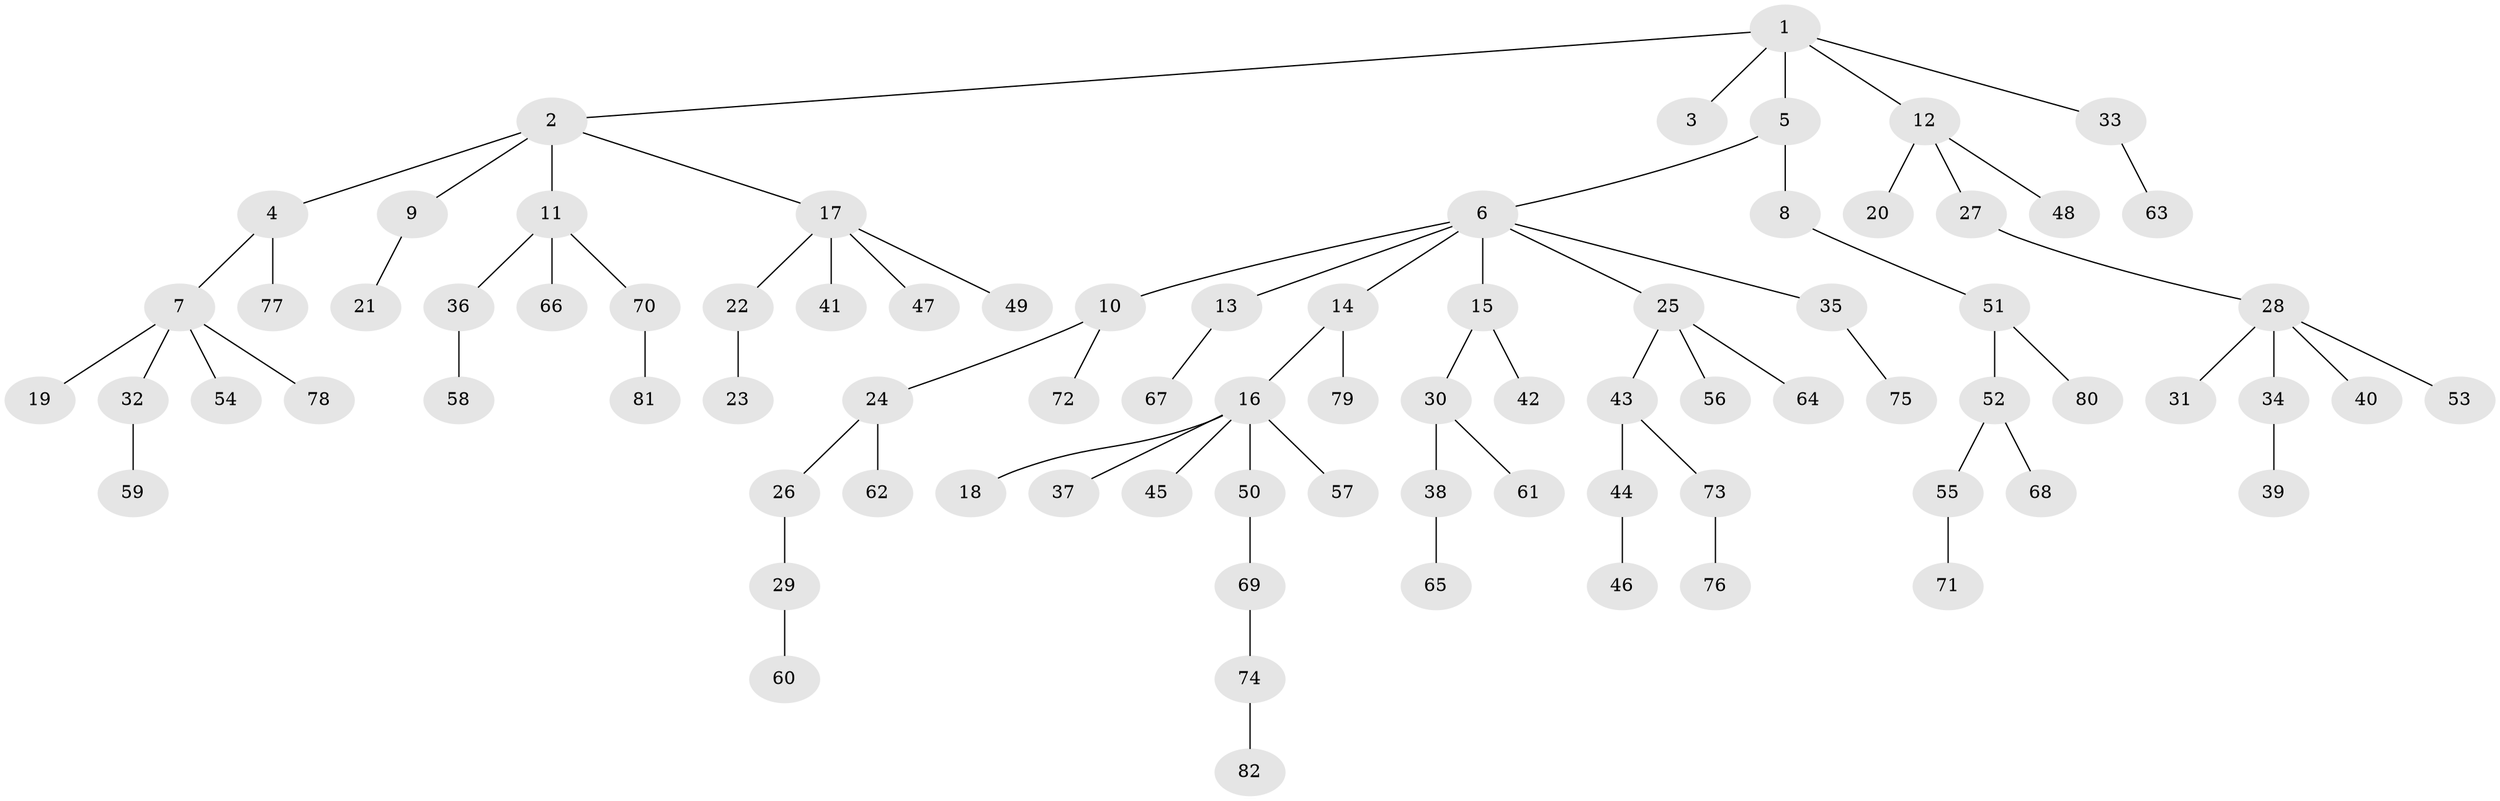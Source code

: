 // coarse degree distribution, {7: 0.018867924528301886, 8: 0.03773584905660377, 1: 0.6415094339622641, 2: 0.1320754716981132, 3: 0.07547169811320754, 4: 0.07547169811320754, 5: 0.018867924528301886}
// Generated by graph-tools (version 1.1) at 2025/42/03/06/25 10:42:04]
// undirected, 82 vertices, 81 edges
graph export_dot {
graph [start="1"]
  node [color=gray90,style=filled];
  1;
  2;
  3;
  4;
  5;
  6;
  7;
  8;
  9;
  10;
  11;
  12;
  13;
  14;
  15;
  16;
  17;
  18;
  19;
  20;
  21;
  22;
  23;
  24;
  25;
  26;
  27;
  28;
  29;
  30;
  31;
  32;
  33;
  34;
  35;
  36;
  37;
  38;
  39;
  40;
  41;
  42;
  43;
  44;
  45;
  46;
  47;
  48;
  49;
  50;
  51;
  52;
  53;
  54;
  55;
  56;
  57;
  58;
  59;
  60;
  61;
  62;
  63;
  64;
  65;
  66;
  67;
  68;
  69;
  70;
  71;
  72;
  73;
  74;
  75;
  76;
  77;
  78;
  79;
  80;
  81;
  82;
  1 -- 2;
  1 -- 3;
  1 -- 5;
  1 -- 12;
  1 -- 33;
  2 -- 4;
  2 -- 9;
  2 -- 11;
  2 -- 17;
  4 -- 7;
  4 -- 77;
  5 -- 6;
  5 -- 8;
  6 -- 10;
  6 -- 13;
  6 -- 14;
  6 -- 15;
  6 -- 25;
  6 -- 35;
  7 -- 19;
  7 -- 32;
  7 -- 54;
  7 -- 78;
  8 -- 51;
  9 -- 21;
  10 -- 24;
  10 -- 72;
  11 -- 36;
  11 -- 66;
  11 -- 70;
  12 -- 20;
  12 -- 27;
  12 -- 48;
  13 -- 67;
  14 -- 16;
  14 -- 79;
  15 -- 30;
  15 -- 42;
  16 -- 18;
  16 -- 37;
  16 -- 45;
  16 -- 50;
  16 -- 57;
  17 -- 22;
  17 -- 41;
  17 -- 47;
  17 -- 49;
  22 -- 23;
  24 -- 26;
  24 -- 62;
  25 -- 43;
  25 -- 56;
  25 -- 64;
  26 -- 29;
  27 -- 28;
  28 -- 31;
  28 -- 34;
  28 -- 40;
  28 -- 53;
  29 -- 60;
  30 -- 38;
  30 -- 61;
  32 -- 59;
  33 -- 63;
  34 -- 39;
  35 -- 75;
  36 -- 58;
  38 -- 65;
  43 -- 44;
  43 -- 73;
  44 -- 46;
  50 -- 69;
  51 -- 52;
  51 -- 80;
  52 -- 55;
  52 -- 68;
  55 -- 71;
  69 -- 74;
  70 -- 81;
  73 -- 76;
  74 -- 82;
}
